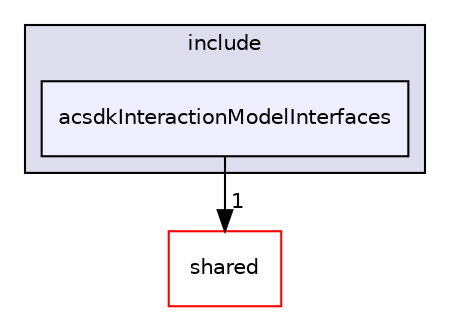 digraph "/workplace/avs-device-sdk/CapabilityAgents/InteractionModel/acsdkInteractionModelInterfaces/include/acsdkInteractionModelInterfaces" {
  compound=true
  node [ fontsize="10", fontname="Helvetica"];
  edge [ labelfontsize="10", labelfontname="Helvetica"];
  subgraph clusterdir_f9a9b16f643f1203aa090a8a34ede8a2 {
    graph [ bgcolor="#ddddee", pencolor="black", label="include" fontname="Helvetica", fontsize="10", URL="dir_f9a9b16f643f1203aa090a8a34ede8a2.html"]
  dir_0020aed11fe604ce14e406309d8cad1b [shape=box, label="acsdkInteractionModelInterfaces", style="filled", fillcolor="#eeeeff", pencolor="black", URL="dir_0020aed11fe604ce14e406309d8cad1b.html"];
  }
  dir_9982052f7ce695d12571567315b2fafa [shape=box label="shared" fillcolor="white" style="filled" color="red" URL="dir_9982052f7ce695d12571567315b2fafa.html"];
  dir_0020aed11fe604ce14e406309d8cad1b->dir_9982052f7ce695d12571567315b2fafa [headlabel="1", labeldistance=1.5 headhref="dir_000383_000598.html"];
}
